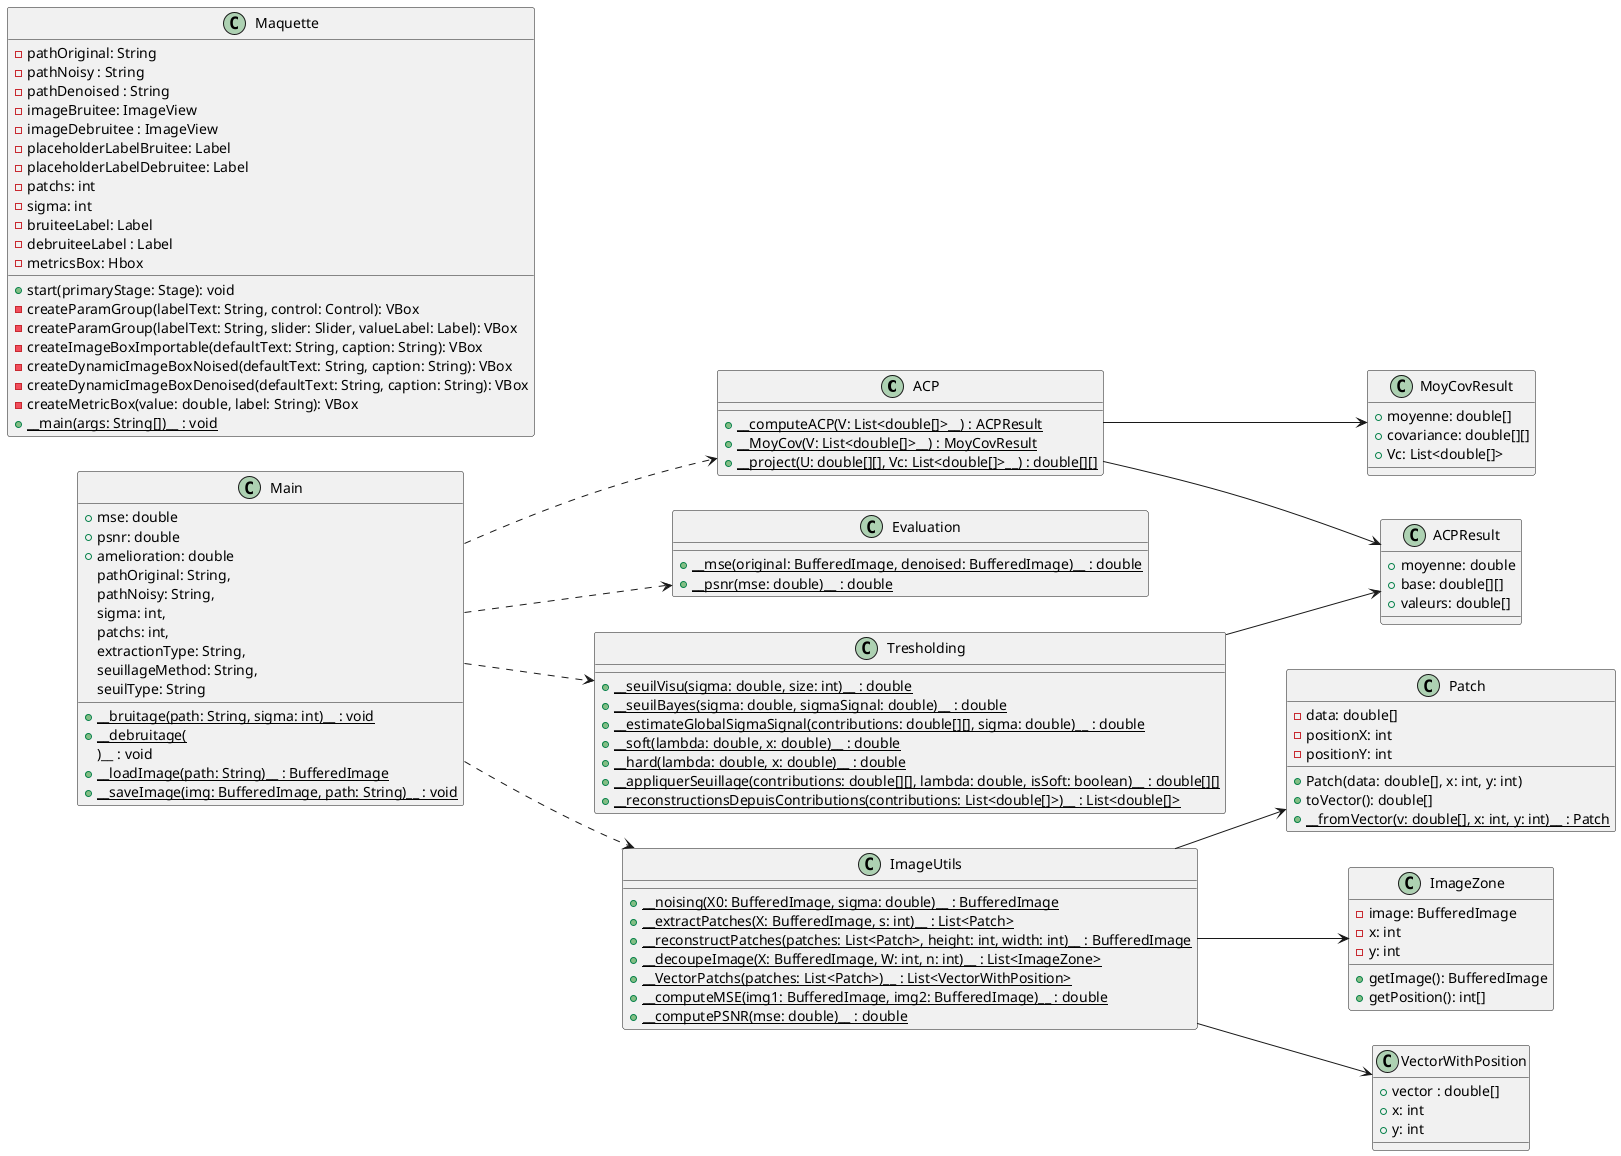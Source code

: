 @startuml
left to right direction
'### Classes principales ###
class ACP {
    {static} + __computeACP(V: List<double[]>__) : ACPResult
    {static} + __MoyCov(V: List<double[]>__) : MoyCovResult
    {static} + __project(U: double[][], Vc: List<double[]>__) : double[][]
}

class Evaluation {
    {static} + __mse(original: BufferedImage, denoised: BufferedImage)__ : double
    {static} + __psnr(mse: double)__ : double
}

class ImageUtils {
    {static} + __noising(X0: BufferedImage, sigma: double)__ : BufferedImage
    {static} + __extractPatches(X: BufferedImage, s: int)__ : List<Patch>
    {static} + __reconstructPatches(patches: List<Patch>, height: int, width: int)__ : BufferedImage
    {static} + __decoupeImage(X: BufferedImage, W: int, n: int)__ : List<ImageZone>
    {static} + __VectorPatchs(patches: List<Patch>)__ : List<VectorWithPosition>
    {static} + __computeMSE(img1: BufferedImage, img2: BufferedImage)__ : double
    {static} + __computePSNR(mse: double)__ : double
}

class Maquette {
    - pathOriginal: String
    - pathNoisy : String
    - pathDenoised : String
    - imageBruitee: ImageView
    - imageDebruitee : ImageView
    - placeholderLabelBruitee: Label
    - placeholderLabelDebruitee: Label
    - patchs: int
    - sigma: int
    - bruiteeLabel: Label 
    - debruiteeLabel : Label 
    - metricsBox: Hbox
    + start(primaryStage: Stage): void
    - createParamGroup(labelText: String, control: Control): VBox
    - createParamGroup(labelText: String, slider: Slider, valueLabel: Label): VBox
    - createImageBoxImportable(defaultText: String, caption: String): VBox
    - createDynamicImageBoxNoised(defaultText: String, caption: String): VBox
    - createDynamicImageBoxDenoised(defaultText: String, caption: String): VBox
    - createMetricBox(value: double, label: String): VBox
    {static} + __main(args: String[])__ : void
}

class Patch {
    - data: double[]
    - positionX: int
    - positionY: int
    + Patch(data: double[], x: int, y: int)
    + toVector(): double[]
    {static} + __fromVector(v: double[], x: int, y: int)__ : Patch
}

class Tresholding {
    {static} + __seuilVisu(sigma: double, size: int)__ : double
    {static} + __seuilBayes(sigma: double, sigmaSignal: double)__ : double
    {static} + __estimateGlobalSigmaSignal(contributions: double[][], sigma: double)__ : double
    {static} + __soft(lambda: double, x: double)__ : double
    {static} + __hard(lambda: double, x: double)__ : double
    {static} + __appliquerSeuillage(contributions: double[][], lambda: double, isSoft: boolean)__ : double[][]
    {static} + __reconstructionsDepuisContributions(contributions: List<double[]>)__ : List<double[]>
}

'### Classes de stockage ###
class ACPResult {
    + moyenne: double
    + base: double[][]
    + valeurs: double[]
}

class ImageZone {
    - image: BufferedImage
    - x: int
    - y: int
    + getImage(): BufferedImage
    + getPosition(): int[]
}

class MoyCovResult {
    + moyenne: double[]
    + covariance: double[][]
    + Vc: List<double[]>
}

class VectorWithPosition {
    + vector : double[]
    + x: int
    + y: int
}

'### Classe Main ###
class Main {
    + mse: double
    + psnr: double
    + amelioration: double
    {static} + __bruitage(path: String, sigma: int)__ : void
    {static} + __debruitage(
        pathOriginal: String,
        pathNoisy: String,
        sigma: int,
        patchs: int,
        extractionType: String,
        seuillageMethod: String,
        seuilType: String
    )__ : void
    {static} + __loadImage(path: String)__ : BufferedImage
    {static} + __saveImage(img: BufferedImage, path: String)__ : void
}

'### Relations ###
ACP --> ACPResult
ACP --> MoyCovResult
ImageUtils --> Patch
ImageUtils --> ImageZone
ImageUtils --> VectorWithPosition
Tresholding --> ACPResult
Main ..> ImageUtils
Main ..> ACP
Main ..> Tresholding
Main ..> Evaluation

@enduml
